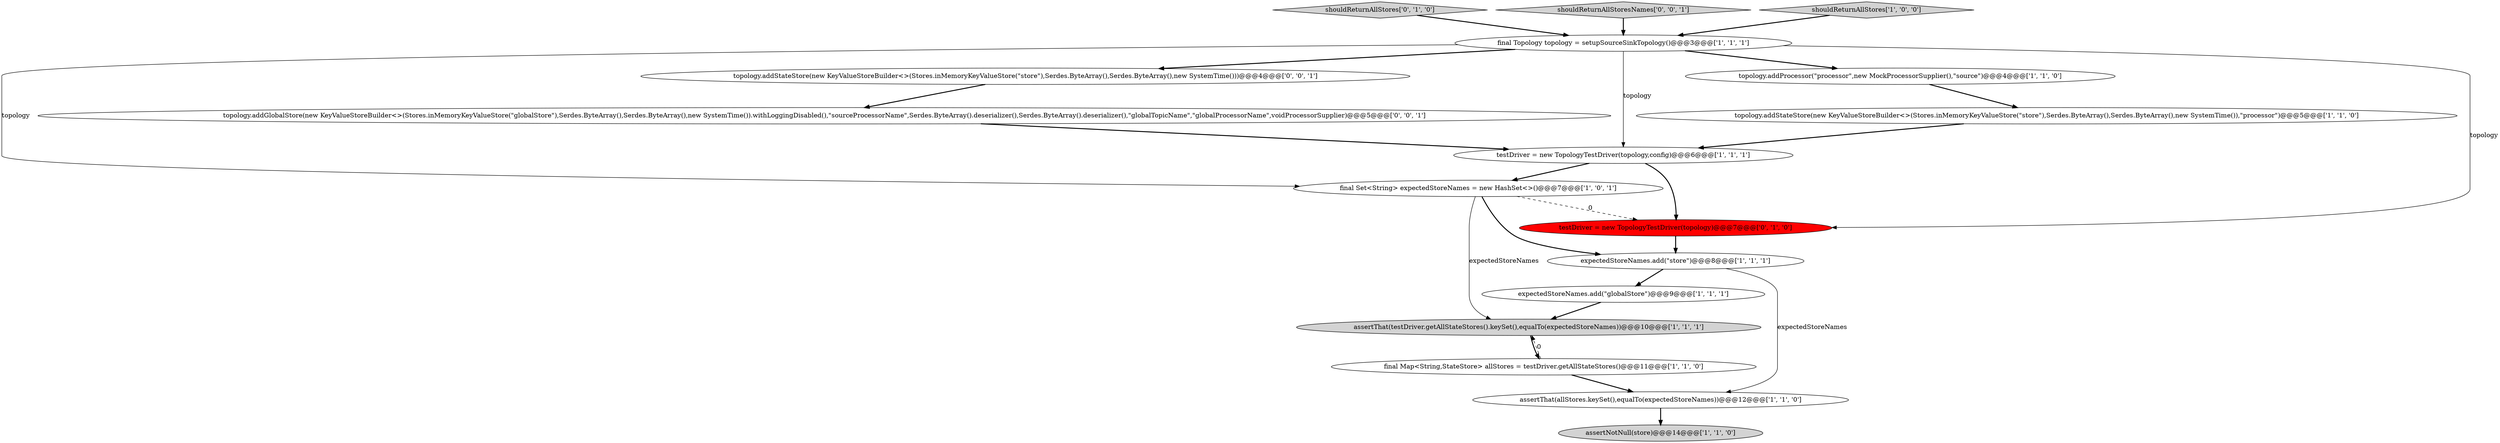 digraph {
10 [style = filled, label = "topology.addProcessor(\"processor\",new MockProcessorSupplier(),\"source\")@@@4@@@['1', '1', '0']", fillcolor = white, shape = ellipse image = "AAA0AAABBB1BBB"];
9 [style = filled, label = "final Map<String,StateStore> allStores = testDriver.getAllStateStores()@@@11@@@['1', '1', '0']", fillcolor = white, shape = ellipse image = "AAA0AAABBB1BBB"];
1 [style = filled, label = "expectedStoreNames.add(\"globalStore\")@@@9@@@['1', '1', '1']", fillcolor = white, shape = ellipse image = "AAA0AAABBB1BBB"];
14 [style = filled, label = "topology.addGlobalStore(new KeyValueStoreBuilder<>(Stores.inMemoryKeyValueStore(\"globalStore\"),Serdes.ByteArray(),Serdes.ByteArray(),new SystemTime()).withLoggingDisabled(),\"sourceProcessorName\",Serdes.ByteArray().deserializer(),Serdes.ByteArray().deserializer(),\"globalTopicName\",\"globalProcessorName\",voidProcessorSupplier)@@@5@@@['0', '0', '1']", fillcolor = white, shape = ellipse image = "AAA0AAABBB3BBB"];
6 [style = filled, label = "assertThat(allStores.keySet(),equalTo(expectedStoreNames))@@@12@@@['1', '1', '0']", fillcolor = white, shape = ellipse image = "AAA0AAABBB1BBB"];
13 [style = filled, label = "shouldReturnAllStores['0', '1', '0']", fillcolor = lightgray, shape = diamond image = "AAA0AAABBB2BBB"];
16 [style = filled, label = "shouldReturnAllStoresNames['0', '0', '1']", fillcolor = lightgray, shape = diamond image = "AAA0AAABBB3BBB"];
12 [style = filled, label = "testDriver = new TopologyTestDriver(topology)@@@7@@@['0', '1', '0']", fillcolor = red, shape = ellipse image = "AAA1AAABBB2BBB"];
11 [style = filled, label = "final Topology topology = setupSourceSinkTopology()@@@3@@@['1', '1', '1']", fillcolor = white, shape = ellipse image = "AAA0AAABBB1BBB"];
2 [style = filled, label = "shouldReturnAllStores['1', '0', '0']", fillcolor = lightgray, shape = diamond image = "AAA0AAABBB1BBB"];
0 [style = filled, label = "topology.addStateStore(new KeyValueStoreBuilder<>(Stores.inMemoryKeyValueStore(\"store\"),Serdes.ByteArray(),Serdes.ByteArray(),new SystemTime()),\"processor\")@@@5@@@['1', '1', '0']", fillcolor = white, shape = ellipse image = "AAA0AAABBB1BBB"];
7 [style = filled, label = "assertNotNull(store)@@@14@@@['1', '1', '0']", fillcolor = lightgray, shape = ellipse image = "AAA0AAABBB1BBB"];
8 [style = filled, label = "assertThat(testDriver.getAllStateStores().keySet(),equalTo(expectedStoreNames))@@@10@@@['1', '1', '1']", fillcolor = lightgray, shape = ellipse image = "AAA0AAABBB1BBB"];
3 [style = filled, label = "expectedStoreNames.add(\"store\")@@@8@@@['1', '1', '1']", fillcolor = white, shape = ellipse image = "AAA0AAABBB1BBB"];
4 [style = filled, label = "final Set<String> expectedStoreNames = new HashSet<>()@@@7@@@['1', '0', '1']", fillcolor = white, shape = ellipse image = "AAA0AAABBB1BBB"];
15 [style = filled, label = "topology.addStateStore(new KeyValueStoreBuilder<>(Stores.inMemoryKeyValueStore(\"store\"),Serdes.ByteArray(),Serdes.ByteArray(),new SystemTime()))@@@4@@@['0', '0', '1']", fillcolor = white, shape = ellipse image = "AAA0AAABBB3BBB"];
5 [style = filled, label = "testDriver = new TopologyTestDriver(topology,config)@@@6@@@['1', '1', '1']", fillcolor = white, shape = ellipse image = "AAA0AAABBB1BBB"];
4->3 [style = bold, label=""];
1->8 [style = bold, label=""];
16->11 [style = bold, label=""];
3->1 [style = bold, label=""];
15->14 [style = bold, label=""];
11->12 [style = solid, label="topology"];
11->4 [style = solid, label="topology"];
9->8 [style = dashed, label="0"];
13->11 [style = bold, label=""];
11->15 [style = bold, label=""];
9->6 [style = bold, label=""];
4->12 [style = dashed, label="0"];
5->12 [style = bold, label=""];
11->10 [style = bold, label=""];
3->6 [style = solid, label="expectedStoreNames"];
10->0 [style = bold, label=""];
5->4 [style = bold, label=""];
8->9 [style = bold, label=""];
11->5 [style = solid, label="topology"];
12->3 [style = bold, label=""];
6->7 [style = bold, label=""];
2->11 [style = bold, label=""];
0->5 [style = bold, label=""];
14->5 [style = bold, label=""];
4->8 [style = solid, label="expectedStoreNames"];
}
